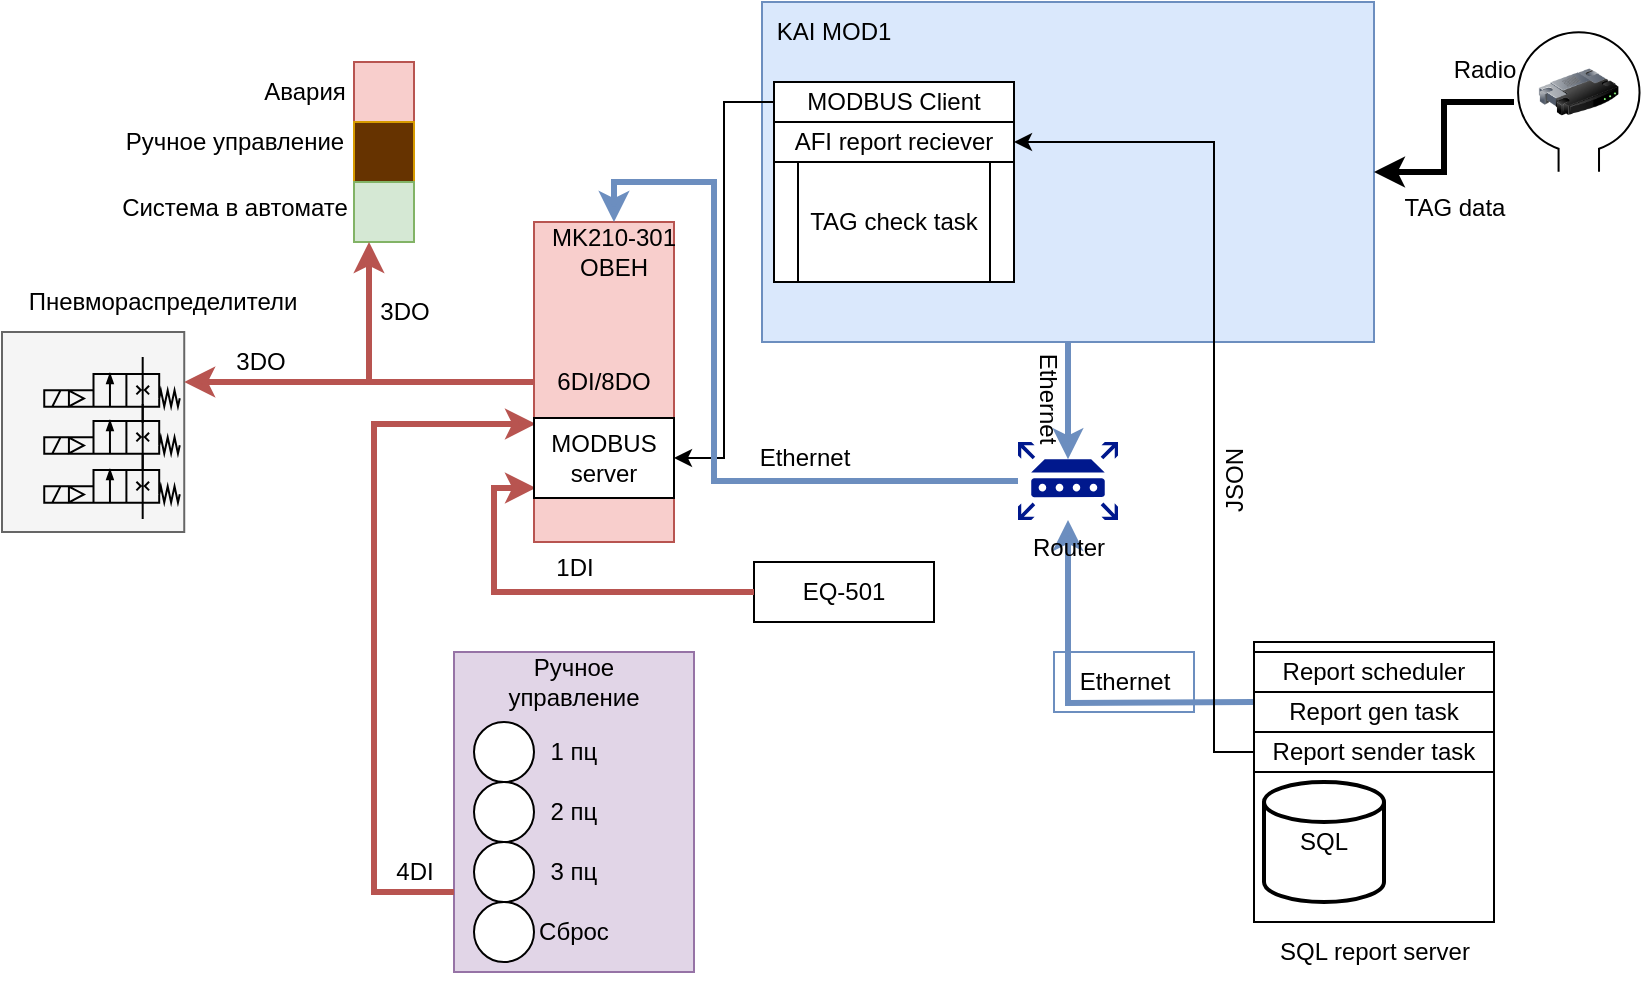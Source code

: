 <mxfile version="24.3.0" type="github">
  <diagram name="Page-1" id="ZSiE6AxcmBYcnqlNDIm1">
    <mxGraphModel dx="986" dy="732" grid="1" gridSize="10" guides="1" tooltips="1" connect="1" arrows="1" fold="1" page="1" pageScale="1" pageWidth="827" pageHeight="1169" math="0" shadow="0">
      <root>
        <mxCell id="0" />
        <mxCell id="1" parent="0" />
        <mxCell id="SoimrYdb_fdH0d7RYcIz-63" value="" style="rounded=0;whiteSpace=wrap;html=1;fillColor=#f5f5f5;fontColor=#333333;strokeColor=#666666;" vertex="1" parent="1">
          <mxGeometry x="6" y="165" width="91.12" height="100" as="geometry" />
        </mxCell>
        <mxCell id="SoimrYdb_fdH0d7RYcIz-1" value="" style="whiteSpace=wrap;html=1;aspect=fixed;fillColor=#f8cecc;strokeColor=#b85450;" vertex="1" parent="1">
          <mxGeometry x="182" y="30" width="30" height="30" as="geometry" />
        </mxCell>
        <mxCell id="SoimrYdb_fdH0d7RYcIz-2" value="" style="whiteSpace=wrap;html=1;aspect=fixed;fillColor=#663300;strokeColor=#d79b00;fillStyle=solid;" vertex="1" parent="1">
          <mxGeometry x="182" y="60" width="30" height="30" as="geometry" />
        </mxCell>
        <mxCell id="SoimrYdb_fdH0d7RYcIz-3" value="" style="whiteSpace=wrap;html=1;aspect=fixed;fillColor=#d5e8d4;strokeColor=#82b366;" vertex="1" parent="1">
          <mxGeometry x="182" y="90" width="30" height="30" as="geometry" />
        </mxCell>
        <mxCell id="SoimrYdb_fdH0d7RYcIz-22" style="edgeStyle=orthogonalEdgeStyle;rounded=0;orthogonalLoop=1;jettySize=auto;html=1;entryX=0.25;entryY=1;entryDx=0;entryDy=0;strokeWidth=3;fillColor=#f8cecc;strokeColor=#b85450;" edge="1" parent="1" source="SoimrYdb_fdH0d7RYcIz-4" target="SoimrYdb_fdH0d7RYcIz-3">
          <mxGeometry relative="1" as="geometry" />
        </mxCell>
        <mxCell id="SoimrYdb_fdH0d7RYcIz-64" style="edgeStyle=orthogonalEdgeStyle;rounded=0;orthogonalLoop=1;jettySize=auto;html=1;entryX=1;entryY=0.25;entryDx=0;entryDy=0;strokeWidth=3;fillColor=#f8cecc;strokeColor=#b85450;" edge="1" parent="1" source="SoimrYdb_fdH0d7RYcIz-4" target="SoimrYdb_fdH0d7RYcIz-63">
          <mxGeometry relative="1" as="geometry" />
        </mxCell>
        <mxCell id="SoimrYdb_fdH0d7RYcIz-4" value="6DI/8DO" style="rounded=0;whiteSpace=wrap;html=1;fillColor=#f8cecc;strokeColor=#b85450;" vertex="1" parent="1">
          <mxGeometry x="272" y="110" width="70" height="160" as="geometry" />
        </mxCell>
        <mxCell id="SoimrYdb_fdH0d7RYcIz-7" value="" style="rounded=0;whiteSpace=wrap;html=1;fillColor=#e1d5e7;strokeColor=#9673a6;" vertex="1" parent="1">
          <mxGeometry x="232" y="325" width="120" height="160" as="geometry" />
        </mxCell>
        <mxCell id="SoimrYdb_fdH0d7RYcIz-8" value="" style="ellipse;whiteSpace=wrap;html=1;aspect=fixed;" vertex="1" parent="1">
          <mxGeometry x="242" y="360" width="30" height="30" as="geometry" />
        </mxCell>
        <mxCell id="SoimrYdb_fdH0d7RYcIz-9" value="" style="ellipse;whiteSpace=wrap;html=1;aspect=fixed;" vertex="1" parent="1">
          <mxGeometry x="242" y="390" width="30" height="30" as="geometry" />
        </mxCell>
        <mxCell id="SoimrYdb_fdH0d7RYcIz-10" value="" style="ellipse;whiteSpace=wrap;html=1;aspect=fixed;" vertex="1" parent="1">
          <mxGeometry x="242" y="420" width="30" height="30" as="geometry" />
        </mxCell>
        <mxCell id="SoimrYdb_fdH0d7RYcIz-11" value="" style="ellipse;whiteSpace=wrap;html=1;aspect=fixed;" vertex="1" parent="1">
          <mxGeometry x="242" y="450" width="30" height="30" as="geometry" />
        </mxCell>
        <mxCell id="SoimrYdb_fdH0d7RYcIz-12" value="1 пц" style="text;html=1;align=center;verticalAlign=middle;whiteSpace=wrap;rounded=0;" vertex="1" parent="1">
          <mxGeometry x="262" y="360" width="60" height="30" as="geometry" />
        </mxCell>
        <mxCell id="SoimrYdb_fdH0d7RYcIz-15" value="3 пц" style="text;html=1;align=center;verticalAlign=middle;whiteSpace=wrap;rounded=0;" vertex="1" parent="1">
          <mxGeometry x="262" y="420" width="60" height="30" as="geometry" />
        </mxCell>
        <mxCell id="SoimrYdb_fdH0d7RYcIz-16" value="Сброс" style="text;html=1;align=center;verticalAlign=middle;whiteSpace=wrap;rounded=0;" vertex="1" parent="1">
          <mxGeometry x="262" y="450" width="60" height="30" as="geometry" />
        </mxCell>
        <mxCell id="SoimrYdb_fdH0d7RYcIz-17" value="Ручное управление" style="text;html=1;align=center;verticalAlign=middle;whiteSpace=wrap;rounded=0;" vertex="1" parent="1">
          <mxGeometry x="262" y="325" width="60" height="30" as="geometry" />
        </mxCell>
        <mxCell id="SoimrYdb_fdH0d7RYcIz-20" value="2 пц" style="text;html=1;align=center;verticalAlign=middle;whiteSpace=wrap;rounded=0;" vertex="1" parent="1">
          <mxGeometry x="262" y="390" width="60" height="30" as="geometry" />
        </mxCell>
        <mxCell id="SoimrYdb_fdH0d7RYcIz-21" style="edgeStyle=orthogonalEdgeStyle;rounded=0;orthogonalLoop=1;jettySize=auto;html=1;entryX=0.014;entryY=0.631;entryDx=0;entryDy=0;entryPerimeter=0;exitX=0;exitY=0.75;exitDx=0;exitDy=0;strokeWidth=3;fillColor=#f8cecc;strokeColor=#b85450;" edge="1" parent="1" source="SoimrYdb_fdH0d7RYcIz-7" target="SoimrYdb_fdH0d7RYcIz-4">
          <mxGeometry relative="1" as="geometry">
            <mxPoint x="162" y="440" as="sourcePoint" />
            <Array as="points">
              <mxPoint x="192" y="445" />
              <mxPoint x="192" y="211" />
            </Array>
          </mxGeometry>
        </mxCell>
        <mxCell id="SoimrYdb_fdH0d7RYcIz-23" value="MK210-301&lt;div&gt;ОВЕН&lt;/div&gt;" style="text;html=1;align=center;verticalAlign=middle;whiteSpace=wrap;rounded=0;" vertex="1" parent="1">
          <mxGeometry x="252" y="110" width="120" height="30" as="geometry" />
        </mxCell>
        <mxCell id="SoimrYdb_fdH0d7RYcIz-24" value="3DO" style="text;html=1;align=center;verticalAlign=middle;resizable=0;points=[];autosize=1;strokeColor=none;fillColor=none;" vertex="1" parent="1">
          <mxGeometry x="182" y="140" width="50" height="30" as="geometry" />
        </mxCell>
        <mxCell id="SoimrYdb_fdH0d7RYcIz-25" value="4DI" style="text;html=1;align=center;verticalAlign=middle;resizable=0;points=[];autosize=1;strokeColor=none;fillColor=none;" vertex="1" parent="1">
          <mxGeometry x="192" y="420" width="40" height="30" as="geometry" />
        </mxCell>
        <mxCell id="SoimrYdb_fdH0d7RYcIz-26" value="EQ-501" style="rounded=0;whiteSpace=wrap;html=1;" vertex="1" parent="1">
          <mxGeometry x="382" y="280" width="90" height="30" as="geometry" />
        </mxCell>
        <mxCell id="SoimrYdb_fdH0d7RYcIz-27" style="edgeStyle=orthogonalEdgeStyle;rounded=0;orthogonalLoop=1;jettySize=auto;html=1;entryX=0.014;entryY=0.831;entryDx=0;entryDy=0;entryPerimeter=0;strokeWidth=3;fillColor=#f8cecc;strokeColor=#b85450;" edge="1" parent="1" source="SoimrYdb_fdH0d7RYcIz-26" target="SoimrYdb_fdH0d7RYcIz-4">
          <mxGeometry relative="1" as="geometry" />
        </mxCell>
        <mxCell id="SoimrYdb_fdH0d7RYcIz-28" value="1DI" style="text;html=1;align=center;verticalAlign=middle;resizable=0;points=[];autosize=1;strokeColor=none;fillColor=none;" vertex="1" parent="1">
          <mxGeometry x="272" y="268" width="40" height="30" as="geometry" />
        </mxCell>
        <mxCell id="SoimrYdb_fdH0d7RYcIz-29" value="" style="rounded=0;whiteSpace=wrap;html=1;fillColor=#dae8fc;strokeColor=#6c8ebf;" vertex="1" parent="1">
          <mxGeometry x="386" width="306" height="170" as="geometry" />
        </mxCell>
        <mxCell id="SoimrYdb_fdH0d7RYcIz-30" value="KAI MOD1" style="text;html=1;align=center;verticalAlign=middle;whiteSpace=wrap;rounded=0;" vertex="1" parent="1">
          <mxGeometry x="392" width="60" height="30" as="geometry" />
        </mxCell>
        <mxCell id="SoimrYdb_fdH0d7RYcIz-58" style="edgeStyle=orthogonalEdgeStyle;rounded=0;orthogonalLoop=1;jettySize=auto;html=1;entryX=1;entryY=0.5;entryDx=0;entryDy=0;" edge="1" parent="1" source="SoimrYdb_fdH0d7RYcIz-31" target="SoimrYdb_fdH0d7RYcIz-32">
          <mxGeometry relative="1" as="geometry" />
        </mxCell>
        <mxCell id="SoimrYdb_fdH0d7RYcIz-31" value="MODBUS Client" style="rounded=0;whiteSpace=wrap;html=1;" vertex="1" parent="1">
          <mxGeometry x="392" y="40" width="120" height="20" as="geometry" />
        </mxCell>
        <mxCell id="SoimrYdb_fdH0d7RYcIz-32" value="MODBUS server" style="rounded=0;whiteSpace=wrap;html=1;" vertex="1" parent="1">
          <mxGeometry x="272" y="208" width="70" height="40" as="geometry" />
        </mxCell>
        <mxCell id="SoimrYdb_fdH0d7RYcIz-33" value="AFI report reciever" style="rounded=0;whiteSpace=wrap;html=1;" vertex="1" parent="1">
          <mxGeometry x="392" y="60" width="120" height="20" as="geometry" />
        </mxCell>
        <mxCell id="SoimrYdb_fdH0d7RYcIz-35" value="Ethernet" style="text;html=1;align=center;verticalAlign=middle;resizable=0;points=[];autosize=1;strokeColor=none;fillColor=none;rotation=90;" vertex="1" parent="1">
          <mxGeometry x="494" y="183" width="70" height="30" as="geometry" />
        </mxCell>
        <mxCell id="SoimrYdb_fdH0d7RYcIz-47" style="edgeStyle=orthogonalEdgeStyle;rounded=0;orthogonalLoop=1;jettySize=auto;html=1;strokeWidth=3;fillColor=#dae8fc;strokeColor=#6c8ebf;" edge="1" parent="1" target="SoimrYdb_fdH0d7RYcIz-37">
          <mxGeometry relative="1" as="geometry">
            <mxPoint x="632" y="350" as="sourcePoint" />
          </mxGeometry>
        </mxCell>
        <mxCell id="SoimrYdb_fdH0d7RYcIz-39" style="edgeStyle=orthogonalEdgeStyle;rounded=0;orthogonalLoop=1;jettySize=auto;html=1;entryX=0.5;entryY=0;entryDx=0;entryDy=0;strokeWidth=3;fillColor=#dae8fc;strokeColor=#6c8ebf;" edge="1" parent="1" source="SoimrYdb_fdH0d7RYcIz-37" target="SoimrYdb_fdH0d7RYcIz-23">
          <mxGeometry relative="1" as="geometry">
            <Array as="points">
              <mxPoint x="362" y="240" />
              <mxPoint x="362" y="90" />
              <mxPoint x="312" y="90" />
            </Array>
          </mxGeometry>
        </mxCell>
        <mxCell id="SoimrYdb_fdH0d7RYcIz-37" value="Router" style="sketch=0;aspect=fixed;pointerEvents=1;shadow=0;dashed=0;html=1;strokeColor=none;labelPosition=center;verticalLabelPosition=bottom;verticalAlign=top;align=center;fillColor=#00188D;shape=mxgraph.mscae.enterprise.router" vertex="1" parent="1">
          <mxGeometry x="514" y="220" width="50" height="39" as="geometry" />
        </mxCell>
        <mxCell id="SoimrYdb_fdH0d7RYcIz-38" style="edgeStyle=orthogonalEdgeStyle;rounded=0;orthogonalLoop=1;jettySize=auto;html=1;entryX=0.5;entryY=0.22;entryDx=0;entryDy=0;entryPerimeter=0;strokeWidth=3;fillColor=#dae8fc;strokeColor=#6c8ebf;" edge="1" parent="1" source="SoimrYdb_fdH0d7RYcIz-29" target="SoimrYdb_fdH0d7RYcIz-37">
          <mxGeometry relative="1" as="geometry" />
        </mxCell>
        <mxCell id="SoimrYdb_fdH0d7RYcIz-41" value="Ethernet" style="text;html=1;align=center;verticalAlign=middle;resizable=0;points=[];autosize=1;strokeColor=none;fillColor=none;" vertex="1" parent="1">
          <mxGeometry x="372" y="213" width="70" height="30" as="geometry" />
        </mxCell>
        <mxCell id="SoimrYdb_fdH0d7RYcIz-42" value="" style="image;html=1;image=img/lib/clip_art/networking/Router_128x128.png" vertex="1" parent="1">
          <mxGeometry x="774.4" y="18.5" width="40" height="53" as="geometry" />
        </mxCell>
        <mxCell id="SoimrYdb_fdH0d7RYcIz-45" style="edgeStyle=orthogonalEdgeStyle;rounded=0;orthogonalLoop=1;jettySize=auto;html=1;entryX=1;entryY=0.5;entryDx=0;entryDy=0;strokeWidth=3;" edge="1" parent="1" source="SoimrYdb_fdH0d7RYcIz-44" target="SoimrYdb_fdH0d7RYcIz-29">
          <mxGeometry relative="1" as="geometry" />
        </mxCell>
        <mxCell id="SoimrYdb_fdH0d7RYcIz-44" value="" style="verticalLabelPosition=bottom;shadow=0;dashed=0;align=center;html=1;verticalAlign=top;shape=mxgraph.electrical.radio.loop_antenna;" vertex="1" parent="1">
          <mxGeometry x="762" y="15.11" width="64.8" height="69.78" as="geometry" />
        </mxCell>
        <mxCell id="SoimrYdb_fdH0d7RYcIz-46" value="Radio" style="text;html=1;align=center;verticalAlign=middle;resizable=0;points=[];autosize=1;strokeColor=none;fillColor=none;" vertex="1" parent="1">
          <mxGeometry x="722" y="18.5" width="50" height="30" as="geometry" />
        </mxCell>
        <mxCell id="SoimrYdb_fdH0d7RYcIz-48" value="Ethernet" style="text;html=1;align=center;verticalAlign=middle;resizable=0;points=[];autosize=1;strokeColor=#6c8ebf;fillColor=none;" vertex="1" parent="1">
          <mxGeometry x="532" y="325" width="70" height="30" as="geometry" />
        </mxCell>
        <mxCell id="SoimrYdb_fdH0d7RYcIz-49" value="" style="rounded=0;whiteSpace=wrap;html=1;" vertex="1" parent="1">
          <mxGeometry x="632" y="320" width="120" height="140" as="geometry" />
        </mxCell>
        <mxCell id="SoimrYdb_fdH0d7RYcIz-50" value="SQL report server" style="text;html=1;align=center;verticalAlign=middle;resizable=0;points=[];autosize=1;strokeColor=none;fillColor=none;" vertex="1" parent="1">
          <mxGeometry x="632" y="460" width="120" height="30" as="geometry" />
        </mxCell>
        <mxCell id="SoimrYdb_fdH0d7RYcIz-55" style="edgeStyle=orthogonalEdgeStyle;rounded=0;orthogonalLoop=1;jettySize=auto;html=1;entryX=1;entryY=0.5;entryDx=0;entryDy=0;" edge="1" parent="1" source="SoimrYdb_fdH0d7RYcIz-51" target="SoimrYdb_fdH0d7RYcIz-33">
          <mxGeometry relative="1" as="geometry">
            <Array as="points">
              <mxPoint x="612" y="375" />
              <mxPoint x="612" y="70" />
            </Array>
          </mxGeometry>
        </mxCell>
        <mxCell id="SoimrYdb_fdH0d7RYcIz-51" value="Report sender task" style="rounded=0;whiteSpace=wrap;html=1;" vertex="1" parent="1">
          <mxGeometry x="632" y="365" width="120" height="20" as="geometry" />
        </mxCell>
        <mxCell id="SoimrYdb_fdH0d7RYcIz-52" value="Report gen task" style="rounded=0;whiteSpace=wrap;html=1;" vertex="1" parent="1">
          <mxGeometry x="632" y="345" width="120" height="20" as="geometry" />
        </mxCell>
        <mxCell id="SoimrYdb_fdH0d7RYcIz-53" value="Report scheduler" style="rounded=0;whiteSpace=wrap;html=1;" vertex="1" parent="1">
          <mxGeometry x="632" y="325" width="120" height="20" as="geometry" />
        </mxCell>
        <mxCell id="SoimrYdb_fdH0d7RYcIz-54" value="TAG data" style="text;html=1;align=center;verticalAlign=middle;resizable=0;points=[];autosize=1;strokeColor=none;fillColor=none;" vertex="1" parent="1">
          <mxGeometry x="697" y="88" width="70" height="30" as="geometry" />
        </mxCell>
        <mxCell id="SoimrYdb_fdH0d7RYcIz-56" value="SQL" style="strokeWidth=2;html=1;shape=mxgraph.flowchart.database;whiteSpace=wrap;" vertex="1" parent="1">
          <mxGeometry x="637" y="390" width="60" height="60" as="geometry" />
        </mxCell>
        <mxCell id="SoimrYdb_fdH0d7RYcIz-57" value="JSON" style="text;html=1;align=center;verticalAlign=middle;resizable=0;points=[];autosize=1;strokeColor=none;fillColor=none;rotation=270;" vertex="1" parent="1">
          <mxGeometry x="592" y="224.5" width="60" height="30" as="geometry" />
        </mxCell>
        <mxCell id="SoimrYdb_fdH0d7RYcIz-59" value="TAG check task" style="shape=process;whiteSpace=wrap;html=1;backgroundOutline=1;" vertex="1" parent="1">
          <mxGeometry x="392" y="80" width="120" height="60" as="geometry" />
        </mxCell>
        <mxCell id="SoimrYdb_fdH0d7RYcIz-60" value="" style="verticalLabelPosition=bottom;aspect=fixed;html=1;verticalAlign=top;fillColor=strokeColor;align=center;outlineConnect=0;shape=mxgraph.fluid_power.x10240;points=[[0.725,0,0],[0.725,1,0],[0,0.5,0],[0,0.625,0],[0,0.75,0],[0.28,0.5,0],[0.28,0.75,0],[0.485,0.25,0],[0.485,0.75,0],[0.09,0.5,0],[0.09,0.75,0]]" vertex="1" parent="1">
          <mxGeometry x="27.12" y="177.5" width="67.77" height="33" as="geometry" />
        </mxCell>
        <mxCell id="SoimrYdb_fdH0d7RYcIz-61" value="" style="verticalLabelPosition=bottom;aspect=fixed;html=1;verticalAlign=top;fillColor=strokeColor;align=center;outlineConnect=0;shape=mxgraph.fluid_power.x10240;points=[[0.725,0,0],[0.725,1,0],[0,0.5,0],[0,0.625,0],[0,0.75,0],[0.28,0.5,0],[0.28,0.75,0],[0.485,0.25,0],[0.485,0.75,0],[0.09,0.5,0],[0.09,0.75,0]]" vertex="1" parent="1">
          <mxGeometry x="27.12" y="201" width="67.77" height="33" as="geometry" />
        </mxCell>
        <mxCell id="SoimrYdb_fdH0d7RYcIz-62" value="" style="verticalLabelPosition=bottom;aspect=fixed;html=1;verticalAlign=top;fillColor=strokeColor;align=center;outlineConnect=0;shape=mxgraph.fluid_power.x10240;points=[[0.725,0,0],[0.725,1,0],[0,0.5,0],[0,0.625,0],[0,0.75,0],[0.28,0.5,0],[0.28,0.75,0],[0.485,0.25,0],[0.485,0.75,0],[0.09,0.5,0],[0.09,0.75,0]]" vertex="1" parent="1">
          <mxGeometry x="27.12" y="225.5" width="67.77" height="33" as="geometry" />
        </mxCell>
        <mxCell id="SoimrYdb_fdH0d7RYcIz-65" value="3DO" style="text;html=1;align=center;verticalAlign=middle;resizable=0;points=[];autosize=1;strokeColor=none;fillColor=none;" vertex="1" parent="1">
          <mxGeometry x="110" y="165" width="50" height="30" as="geometry" />
        </mxCell>
        <mxCell id="SoimrYdb_fdH0d7RYcIz-66" value="Пневмораспределители" style="text;html=1;align=center;verticalAlign=middle;resizable=0;points=[];autosize=1;strokeColor=none;fillColor=none;" vertex="1" parent="1">
          <mxGeometry x="6" y="135" width="160" height="30" as="geometry" />
        </mxCell>
        <mxCell id="SoimrYdb_fdH0d7RYcIz-67" value="Авария" style="text;html=1;align=center;verticalAlign=middle;resizable=0;points=[];autosize=1;strokeColor=none;fillColor=none;" vertex="1" parent="1">
          <mxGeometry x="122" y="30" width="70" height="30" as="geometry" />
        </mxCell>
        <mxCell id="SoimrYdb_fdH0d7RYcIz-68" value="Ручное управление" style="text;html=1;align=center;verticalAlign=middle;resizable=0;points=[];autosize=1;strokeColor=none;fillColor=none;" vertex="1" parent="1">
          <mxGeometry x="57" y="54.89" width="130" height="30" as="geometry" />
        </mxCell>
        <mxCell id="SoimrYdb_fdH0d7RYcIz-69" value="Система в автомате" style="text;html=1;align=center;verticalAlign=middle;resizable=0;points=[];autosize=1;strokeColor=none;fillColor=none;" vertex="1" parent="1">
          <mxGeometry x="52" y="88" width="140" height="30" as="geometry" />
        </mxCell>
      </root>
    </mxGraphModel>
  </diagram>
</mxfile>
